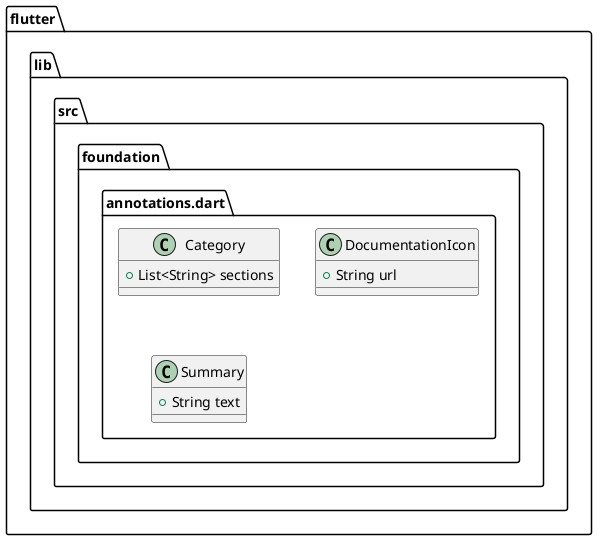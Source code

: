 @startuml
set namespaceSeparator ::

class "flutter::lib::src::foundation::annotations.dart::Category" {
  +List<String> sections
}

class "flutter::lib::src::foundation::annotations.dart::DocumentationIcon" {
  +String url
}

class "flutter::lib::src::foundation::annotations.dart::Summary" {
  +String text
}


@enduml